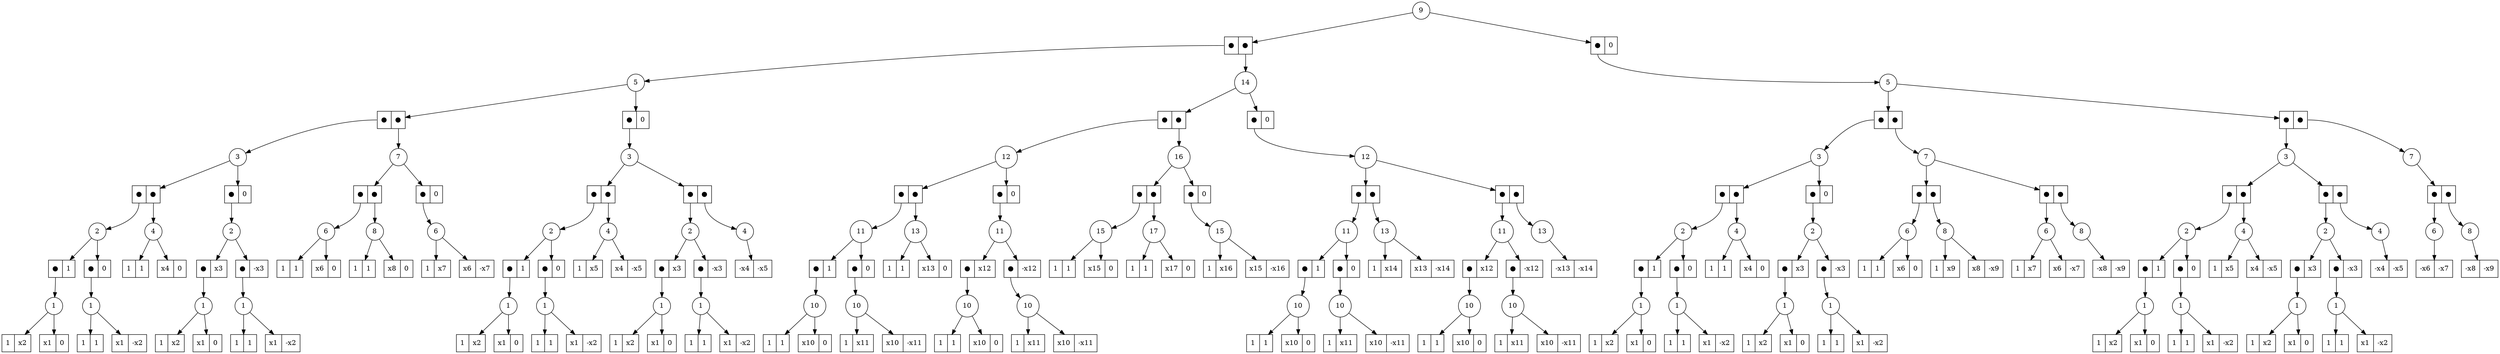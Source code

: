 digraph G {
	Dec_0_1 [shape=circle, label="9"]
	Dec_0_1 -> Ele_1_7
	Ele_1_7 [shape=record,label="<f0> ●|<f1> ●"]
	Ele_1_7:f0 -> Dec_2_10
	Dec_2_10 [shape=circle, label="5"]
	Dec_2_10 -> Ele_3_19
	Ele_3_19 [shape=record,label="<f0> ●|<f1> ●"]
	Ele_3_19:f0 -> Dec_4_31
	Dec_4_31 [shape=circle, label="3"]
	Dec_4_31 -> Ele_5_58
	Ele_5_58 [shape=record,label="<f0> ●|<f1> ●"]
	Ele_5_58:f0 -> Dec_6_100
	Dec_6_100 [shape=circle, label="2"]
	Dec_6_100 -> Ele_7_181
	Ele_7_181 [shape=record,label="<f0> ●|<f1> 1"]
	Ele_7_181:f0 -> Dec_8_73
	Dec_8_73 [shape=circle, label="1"]
	Dec_8_73 -> Ele_9_129
	Ele_9_129 [shape=record,label="<f0> 1|<f1> x2"]
	Dec_8_73 -> Ele_9_130
	Ele_9_130 [shape=record,label="<f0> x1|<f1> 0"]
	Dec_6_100 -> Ele_7_182
	Ele_7_182 [shape=record,label="<f0> ●|<f1> 0"]
	Ele_7_182:f0 -> Dec_8_74
	Dec_8_74 [shape=circle, label="1"]
	Dec_8_74 -> Ele_9_131
	Ele_9_131 [shape=record,label="<f0> 1|<f1> 1"]
	Dec_8_74 -> Ele_9_132
	Ele_9_132 [shape=record,label="<f0> x1|<f1> -x2"]
	Ele_5_58:f1 -> Dec_6_101
	Dec_6_101 [shape=circle, label="4"]
	Dec_6_101 -> Ele_7_183
	Ele_7_183 [shape=record,label="<f0> 1|<f1> 1"]
	Dec_6_101 -> Ele_7_184
	Ele_7_184 [shape=record,label="<f0> x4|<f1> 0"]
	Dec_4_31 -> Ele_5_59
	Ele_5_59 [shape=record,label="<f0> ●|<f1> 0"]
	Ele_5_59:f0 -> Dec_6_102
	Dec_6_102 [shape=circle, label="2"]
	Dec_6_102 -> Ele_7_185
	Ele_7_185 [shape=record,label="<f0> ●|<f1> x3"]
	Ele_7_185:f0 -> Dec_8_75
	Dec_8_75 [shape=circle, label="1"]
	Dec_8_75 -> Ele_9_133
	Ele_9_133 [shape=record,label="<f0> 1|<f1> x2"]
	Dec_8_75 -> Ele_9_134
	Ele_9_134 [shape=record,label="<f0> x1|<f1> 0"]
	Dec_6_102 -> Ele_7_186
	Ele_7_186 [shape=record,label="<f0> ●|<f1> -x3"]
	Ele_7_186:f0 -> Dec_8_76
	Dec_8_76 [shape=circle, label="1"]
	Dec_8_76 -> Ele_9_135
	Ele_9_135 [shape=record,label="<f0> 1|<f1> 1"]
	Dec_8_76 -> Ele_9_136
	Ele_9_136 [shape=record,label="<f0> x1|<f1> -x2"]
	Ele_3_19:f1 -> Dec_4_32
	Dec_4_32 [shape=circle, label="7"]
	Dec_4_32 -> Ele_5_60
	Ele_5_60 [shape=record,label="<f0> ●|<f1> ●"]
	Ele_5_60:f0 -> Dec_6_103
	Dec_6_103 [shape=circle, label="6"]
	Dec_6_103 -> Ele_7_187
	Ele_7_187 [shape=record,label="<f0> 1|<f1> 1"]
	Dec_6_103 -> Ele_7_188
	Ele_7_188 [shape=record,label="<f0> x6|<f1> 0"]
	Ele_5_60:f1 -> Dec_6_104
	Dec_6_104 [shape=circle, label="8"]
	Dec_6_104 -> Ele_7_189
	Ele_7_189 [shape=record,label="<f0> 1|<f1> 1"]
	Dec_6_104 -> Ele_7_190
	Ele_7_190 [shape=record,label="<f0> x8|<f1> 0"]
	Dec_4_32 -> Ele_5_61
	Ele_5_61 [shape=record,label="<f0> ●|<f1> 0"]
	Ele_5_61:f0 -> Dec_6_105
	Dec_6_105 [shape=circle, label="6"]
	Dec_6_105 -> Ele_7_191
	Ele_7_191 [shape=record,label="<f0> 1|<f1> x7"]
	Dec_6_105 -> Ele_7_192
	Ele_7_192 [shape=record,label="<f0> x6|<f1> -x7"]
	Dec_2_10 -> Ele_3_20
	Ele_3_20 [shape=record,label="<f0> ●|<f1> 0"]
	Ele_3_20:f0 -> Dec_4_33
	Dec_4_33 [shape=circle, label="3"]
	Dec_4_33 -> Ele_5_62
	Ele_5_62 [shape=record,label="<f0> ●|<f1> ●"]
	Ele_5_62:f0 -> Dec_6_106
	Dec_6_106 [shape=circle, label="2"]
	Dec_6_106 -> Ele_7_193
	Ele_7_193 [shape=record,label="<f0> ●|<f1> 1"]
	Ele_7_193:f0 -> Dec_8_77
	Dec_8_77 [shape=circle, label="1"]
	Dec_8_77 -> Ele_9_137
	Ele_9_137 [shape=record,label="<f0> 1|<f1> x2"]
	Dec_8_77 -> Ele_9_138
	Ele_9_138 [shape=record,label="<f0> x1|<f1> 0"]
	Dec_6_106 -> Ele_7_194
	Ele_7_194 [shape=record,label="<f0> ●|<f1> 0"]
	Ele_7_194:f0 -> Dec_8_78
	Dec_8_78 [shape=circle, label="1"]
	Dec_8_78 -> Ele_9_139
	Ele_9_139 [shape=record,label="<f0> 1|<f1> 1"]
	Dec_8_78 -> Ele_9_140
	Ele_9_140 [shape=record,label="<f0> x1|<f1> -x2"]
	Ele_5_62:f1 -> Dec_6_107
	Dec_6_107 [shape=circle, label="4"]
	Dec_6_107 -> Ele_7_195
	Ele_7_195 [shape=record,label="<f0> 1|<f1> x5"]
	Dec_6_107 -> Ele_7_196
	Ele_7_196 [shape=record,label="<f0> x4|<f1> -x5"]
	Dec_4_33 -> Ele_5_63
	Ele_5_63 [shape=record,label="<f0> ●|<f1> ●"]
	Ele_5_63:f0 -> Dec_6_108
	Dec_6_108 [shape=circle, label="2"]
	Dec_6_108 -> Ele_7_197
	Ele_7_197 [shape=record,label="<f0> ●|<f1> x3"]
	Ele_7_197:f0 -> Dec_8_79
	Dec_8_79 [shape=circle, label="1"]
	Dec_8_79 -> Ele_9_141
	Ele_9_141 [shape=record,label="<f0> 1|<f1> x2"]
	Dec_8_79 -> Ele_9_142
	Ele_9_142 [shape=record,label="<f0> x1|<f1> 0"]
	Dec_6_108 -> Ele_7_198
	Ele_7_198 [shape=record,label="<f0> ●|<f1> -x3"]
	Ele_7_198:f0 -> Dec_8_80
	Dec_8_80 [shape=circle, label="1"]
	Dec_8_80 -> Ele_9_143
	Ele_9_143 [shape=record,label="<f0> 1|<f1> 1"]
	Dec_8_80 -> Ele_9_144
	Ele_9_144 [shape=record,label="<f0> x1|<f1> -x2"]
	Ele_5_63:f1 -> Dec_6_109
	Dec_6_109 [shape=circle, label="4"]
	Dec_6_109 -> Ele_7_199
	Ele_7_199 [shape=record,label="<f0> -x4|<f1> -x5"]
	Ele_1_7:f1 -> Dec_2_11
	Dec_2_11 [shape=circle, label="14"]
	Dec_2_11 -> Ele_3_21
	Ele_3_21 [shape=record,label="<f0> ●|<f1> ●"]
	Ele_3_21:f0 -> Dec_4_34
	Dec_4_34 [shape=circle, label="12"]
	Dec_4_34 -> Ele_5_64
	Ele_5_64 [shape=record,label="<f0> ●|<f1> ●"]
	Ele_5_64:f0 -> Dec_6_110
	Dec_6_110 [shape=circle, label="11"]
	Dec_6_110 -> Ele_7_200
	Ele_7_200 [shape=record,label="<f0> ●|<f1> 1"]
	Ele_7_200:f0 -> Dec_8_81
	Dec_8_81 [shape=circle, label="10"]
	Dec_8_81 -> Ele_9_145
	Ele_9_145 [shape=record,label="<f0> 1|<f1> 1"]
	Dec_8_81 -> Ele_9_146
	Ele_9_146 [shape=record,label="<f0> x10|<f1> 0"]
	Dec_6_110 -> Ele_7_201
	Ele_7_201 [shape=record,label="<f0> ●|<f1> 0"]
	Ele_7_201:f0 -> Dec_8_82
	Dec_8_82 [shape=circle, label="10"]
	Dec_8_82 -> Ele_9_147
	Ele_9_147 [shape=record,label="<f0> 1|<f1> x11"]
	Dec_8_82 -> Ele_9_148
	Ele_9_148 [shape=record,label="<f0> x10|<f1> -x11"]
	Ele_5_64:f1 -> Dec_6_111
	Dec_6_111 [shape=circle, label="13"]
	Dec_6_111 -> Ele_7_202
	Ele_7_202 [shape=record,label="<f0> 1|<f1> 1"]
	Dec_6_111 -> Ele_7_203
	Ele_7_203 [shape=record,label="<f0> x13|<f1> 0"]
	Dec_4_34 -> Ele_5_65
	Ele_5_65 [shape=record,label="<f0> ●|<f1> 0"]
	Ele_5_65:f0 -> Dec_6_112
	Dec_6_112 [shape=circle, label="11"]
	Dec_6_112 -> Ele_7_204
	Ele_7_204 [shape=record,label="<f0> ●|<f1> x12"]
	Ele_7_204:f0 -> Dec_8_83
	Dec_8_83 [shape=circle, label="10"]
	Dec_8_83 -> Ele_9_149
	Ele_9_149 [shape=record,label="<f0> 1|<f1> 1"]
	Dec_8_83 -> Ele_9_150
	Ele_9_150 [shape=record,label="<f0> x10|<f1> 0"]
	Dec_6_112 -> Ele_7_205
	Ele_7_205 [shape=record,label="<f0> ●|<f1> -x12"]
	Ele_7_205:f0 -> Dec_8_84
	Dec_8_84 [shape=circle, label="10"]
	Dec_8_84 -> Ele_9_151
	Ele_9_151 [shape=record,label="<f0> 1|<f1> x11"]
	Dec_8_84 -> Ele_9_152
	Ele_9_152 [shape=record,label="<f0> x10|<f1> -x11"]
	Ele_3_21:f1 -> Dec_4_35
	Dec_4_35 [shape=circle, label="16"]
	Dec_4_35 -> Ele_5_66
	Ele_5_66 [shape=record,label="<f0> ●|<f1> ●"]
	Ele_5_66:f0 -> Dec_6_113
	Dec_6_113 [shape=circle, label="15"]
	Dec_6_113 -> Ele_7_206
	Ele_7_206 [shape=record,label="<f0> 1|<f1> 1"]
	Dec_6_113 -> Ele_7_207
	Ele_7_207 [shape=record,label="<f0> x15|<f1> 0"]
	Ele_5_66:f1 -> Dec_6_114
	Dec_6_114 [shape=circle, label="17"]
	Dec_6_114 -> Ele_7_208
	Ele_7_208 [shape=record,label="<f0> 1|<f1> 1"]
	Dec_6_114 -> Ele_7_209
	Ele_7_209 [shape=record,label="<f0> x17|<f1> 0"]
	Dec_4_35 -> Ele_5_67
	Ele_5_67 [shape=record,label="<f0> ●|<f1> 0"]
	Ele_5_67:f0 -> Dec_6_115
	Dec_6_115 [shape=circle, label="15"]
	Dec_6_115 -> Ele_7_210
	Ele_7_210 [shape=record,label="<f0> 1|<f1> x16"]
	Dec_6_115 -> Ele_7_211
	Ele_7_211 [shape=record,label="<f0> x15|<f1> -x16"]
	Dec_2_11 -> Ele_3_22
	Ele_3_22 [shape=record,label="<f0> ●|<f1> 0"]
	Ele_3_22:f0 -> Dec_4_36
	Dec_4_36 [shape=circle, label="12"]
	Dec_4_36 -> Ele_5_68
	Ele_5_68 [shape=record,label="<f0> ●|<f1> ●"]
	Ele_5_68:f0 -> Dec_6_116
	Dec_6_116 [shape=circle, label="11"]
	Dec_6_116 -> Ele_7_212
	Ele_7_212 [shape=record,label="<f0> ●|<f1> 1"]
	Ele_7_212:f0 -> Dec_8_85
	Dec_8_85 [shape=circle, label="10"]
	Dec_8_85 -> Ele_9_153
	Ele_9_153 [shape=record,label="<f0> 1|<f1> 1"]
	Dec_8_85 -> Ele_9_154
	Ele_9_154 [shape=record,label="<f0> x10|<f1> 0"]
	Dec_6_116 -> Ele_7_213
	Ele_7_213 [shape=record,label="<f0> ●|<f1> 0"]
	Ele_7_213:f0 -> Dec_8_86
	Dec_8_86 [shape=circle, label="10"]
	Dec_8_86 -> Ele_9_155
	Ele_9_155 [shape=record,label="<f0> 1|<f1> x11"]
	Dec_8_86 -> Ele_9_156
	Ele_9_156 [shape=record,label="<f0> x10|<f1> -x11"]
	Ele_5_68:f1 -> Dec_6_117
	Dec_6_117 [shape=circle, label="13"]
	Dec_6_117 -> Ele_7_214
	Ele_7_214 [shape=record,label="<f0> 1|<f1> x14"]
	Dec_6_117 -> Ele_7_215
	Ele_7_215 [shape=record,label="<f0> x13|<f1> -x14"]
	Dec_4_36 -> Ele_5_69
	Ele_5_69 [shape=record,label="<f0> ●|<f1> ●"]
	Ele_5_69:f0 -> Dec_6_118
	Dec_6_118 [shape=circle, label="11"]
	Dec_6_118 -> Ele_7_216
	Ele_7_216 [shape=record,label="<f0> ●|<f1> x12"]
	Ele_7_216:f0 -> Dec_8_87
	Dec_8_87 [shape=circle, label="10"]
	Dec_8_87 -> Ele_9_157
	Ele_9_157 [shape=record,label="<f0> 1|<f1> 1"]
	Dec_8_87 -> Ele_9_158
	Ele_9_158 [shape=record,label="<f0> x10|<f1> 0"]
	Dec_6_118 -> Ele_7_217
	Ele_7_217 [shape=record,label="<f0> ●|<f1> -x12"]
	Ele_7_217:f0 -> Dec_8_88
	Dec_8_88 [shape=circle, label="10"]
	Dec_8_88 -> Ele_9_159
	Ele_9_159 [shape=record,label="<f0> 1|<f1> x11"]
	Dec_8_88 -> Ele_9_160
	Ele_9_160 [shape=record,label="<f0> x10|<f1> -x11"]
	Ele_5_69:f1 -> Dec_6_119
	Dec_6_119 [shape=circle, label="13"]
	Dec_6_119 -> Ele_7_218
	Ele_7_218 [shape=record,label="<f0> -x13|<f1> -x14"]
	Dec_0_1 -> Ele_1_8
	Ele_1_8 [shape=record,label="<f0> ●|<f1> 0"]
	Ele_1_8:f0 -> Dec_2_12
	Dec_2_12 [shape=circle, label="5"]
	Dec_2_12 -> Ele_3_23
	Ele_3_23 [shape=record,label="<f0> ●|<f1> ●"]
	Ele_3_23:f0 -> Dec_4_37
	Dec_4_37 [shape=circle, label="3"]
	Dec_4_37 -> Ele_5_70
	Ele_5_70 [shape=record,label="<f0> ●|<f1> ●"]
	Ele_5_70:f0 -> Dec_6_120
	Dec_6_120 [shape=circle, label="2"]
	Dec_6_120 -> Ele_7_219
	Ele_7_219 [shape=record,label="<f0> ●|<f1> 1"]
	Ele_7_219:f0 -> Dec_8_89
	Dec_8_89 [shape=circle, label="1"]
	Dec_8_89 -> Ele_9_161
	Ele_9_161 [shape=record,label="<f0> 1|<f1> x2"]
	Dec_8_89 -> Ele_9_162
	Ele_9_162 [shape=record,label="<f0> x1|<f1> 0"]
	Dec_6_120 -> Ele_7_220
	Ele_7_220 [shape=record,label="<f0> ●|<f1> 0"]
	Ele_7_220:f0 -> Dec_8_90
	Dec_8_90 [shape=circle, label="1"]
	Dec_8_90 -> Ele_9_163
	Ele_9_163 [shape=record,label="<f0> 1|<f1> 1"]
	Dec_8_90 -> Ele_9_164
	Ele_9_164 [shape=record,label="<f0> x1|<f1> -x2"]
	Ele_5_70:f1 -> Dec_6_121
	Dec_6_121 [shape=circle, label="4"]
	Dec_6_121 -> Ele_7_221
	Ele_7_221 [shape=record,label="<f0> 1|<f1> 1"]
	Dec_6_121 -> Ele_7_222
	Ele_7_222 [shape=record,label="<f0> x4|<f1> 0"]
	Dec_4_37 -> Ele_5_71
	Ele_5_71 [shape=record,label="<f0> ●|<f1> 0"]
	Ele_5_71:f0 -> Dec_6_122
	Dec_6_122 [shape=circle, label="2"]
	Dec_6_122 -> Ele_7_223
	Ele_7_223 [shape=record,label="<f0> ●|<f1> x3"]
	Ele_7_223:f0 -> Dec_8_91
	Dec_8_91 [shape=circle, label="1"]
	Dec_8_91 -> Ele_9_165
	Ele_9_165 [shape=record,label="<f0> 1|<f1> x2"]
	Dec_8_91 -> Ele_9_166
	Ele_9_166 [shape=record,label="<f0> x1|<f1> 0"]
	Dec_6_122 -> Ele_7_224
	Ele_7_224 [shape=record,label="<f0> ●|<f1> -x3"]
	Ele_7_224:f0 -> Dec_8_92
	Dec_8_92 [shape=circle, label="1"]
	Dec_8_92 -> Ele_9_167
	Ele_9_167 [shape=record,label="<f0> 1|<f1> 1"]
	Dec_8_92 -> Ele_9_168
	Ele_9_168 [shape=record,label="<f0> x1|<f1> -x2"]
	Ele_3_23:f1 -> Dec_4_38
	Dec_4_38 [shape=circle, label="7"]
	Dec_4_38 -> Ele_5_72
	Ele_5_72 [shape=record,label="<f0> ●|<f1> ●"]
	Ele_5_72:f0 -> Dec_6_123
	Dec_6_123 [shape=circle, label="6"]
	Dec_6_123 -> Ele_7_225
	Ele_7_225 [shape=record,label="<f0> 1|<f1> 1"]
	Dec_6_123 -> Ele_7_226
	Ele_7_226 [shape=record,label="<f0> x6|<f1> 0"]
	Ele_5_72:f1 -> Dec_6_124
	Dec_6_124 [shape=circle, label="8"]
	Dec_6_124 -> Ele_7_227
	Ele_7_227 [shape=record,label="<f0> 1|<f1> x9"]
	Dec_6_124 -> Ele_7_228
	Ele_7_228 [shape=record,label="<f0> x8|<f1> -x9"]
	Dec_4_38 -> Ele_5_73
	Ele_5_73 [shape=record,label="<f0> ●|<f1> ●"]
	Ele_5_73:f0 -> Dec_6_125
	Dec_6_125 [shape=circle, label="6"]
	Dec_6_125 -> Ele_7_229
	Ele_7_229 [shape=record,label="<f0> 1|<f1> x7"]
	Dec_6_125 -> Ele_7_230
	Ele_7_230 [shape=record,label="<f0> x6|<f1> -x7"]
	Ele_5_73:f1 -> Dec_6_126
	Dec_6_126 [shape=circle, label="8"]
	Dec_6_126 -> Ele_7_231
	Ele_7_231 [shape=record,label="<f0> -x8|<f1> -x9"]
	Dec_2_12 -> Ele_3_24
	Ele_3_24 [shape=record,label="<f0> ●|<f1> ●"]
	Ele_3_24:f0 -> Dec_4_39
	Dec_4_39 [shape=circle, label="3"]
	Dec_4_39 -> Ele_5_74
	Ele_5_74 [shape=record,label="<f0> ●|<f1> ●"]
	Ele_5_74:f0 -> Dec_6_127
	Dec_6_127 [shape=circle, label="2"]
	Dec_6_127 -> Ele_7_232
	Ele_7_232 [shape=record,label="<f0> ●|<f1> 1"]
	Ele_7_232:f0 -> Dec_8_93
	Dec_8_93 [shape=circle, label="1"]
	Dec_8_93 -> Ele_9_169
	Ele_9_169 [shape=record,label="<f0> 1|<f1> x2"]
	Dec_8_93 -> Ele_9_170
	Ele_9_170 [shape=record,label="<f0> x1|<f1> 0"]
	Dec_6_127 -> Ele_7_233
	Ele_7_233 [shape=record,label="<f0> ●|<f1> 0"]
	Ele_7_233:f0 -> Dec_8_94
	Dec_8_94 [shape=circle, label="1"]
	Dec_8_94 -> Ele_9_171
	Ele_9_171 [shape=record,label="<f0> 1|<f1> 1"]
	Dec_8_94 -> Ele_9_172
	Ele_9_172 [shape=record,label="<f0> x1|<f1> -x2"]
	Ele_5_74:f1 -> Dec_6_128
	Dec_6_128 [shape=circle, label="4"]
	Dec_6_128 -> Ele_7_234
	Ele_7_234 [shape=record,label="<f0> 1|<f1> x5"]
	Dec_6_128 -> Ele_7_235
	Ele_7_235 [shape=record,label="<f0> x4|<f1> -x5"]
	Dec_4_39 -> Ele_5_75
	Ele_5_75 [shape=record,label="<f0> ●|<f1> ●"]
	Ele_5_75:f0 -> Dec_6_129
	Dec_6_129 [shape=circle, label="2"]
	Dec_6_129 -> Ele_7_236
	Ele_7_236 [shape=record,label="<f0> ●|<f1> x3"]
	Ele_7_236:f0 -> Dec_8_95
	Dec_8_95 [shape=circle, label="1"]
	Dec_8_95 -> Ele_9_173
	Ele_9_173 [shape=record,label="<f0> 1|<f1> x2"]
	Dec_8_95 -> Ele_9_174
	Ele_9_174 [shape=record,label="<f0> x1|<f1> 0"]
	Dec_6_129 -> Ele_7_237
	Ele_7_237 [shape=record,label="<f0> ●|<f1> -x3"]
	Ele_7_237:f0 -> Dec_8_96
	Dec_8_96 [shape=circle, label="1"]
	Dec_8_96 -> Ele_9_175
	Ele_9_175 [shape=record,label="<f0> 1|<f1> 1"]
	Dec_8_96 -> Ele_9_176
	Ele_9_176 [shape=record,label="<f0> x1|<f1> -x2"]
	Ele_5_75:f1 -> Dec_6_130
	Dec_6_130 [shape=circle, label="4"]
	Dec_6_130 -> Ele_7_238
	Ele_7_238 [shape=record,label="<f0> -x4|<f1> -x5"]
	Ele_3_24:f1 -> Dec_4_40
	Dec_4_40 [shape=circle, label="7"]
	Dec_4_40 -> Ele_5_76
	Ele_5_76 [shape=record,label="<f0> ●|<f1> ●"]
	Ele_5_76:f0 -> Dec_6_131
	Dec_6_131 [shape=circle, label="6"]
	Dec_6_131 -> Ele_7_239
	Ele_7_239 [shape=record,label="<f0> -x6|<f1> -x7"]
	Ele_5_76:f1 -> Dec_6_132
	Dec_6_132 [shape=circle, label="8"]
	Dec_6_132 -> Ele_7_240
	Ele_7_240 [shape=record,label="<f0> -x8|<f1> -x9"]
}

